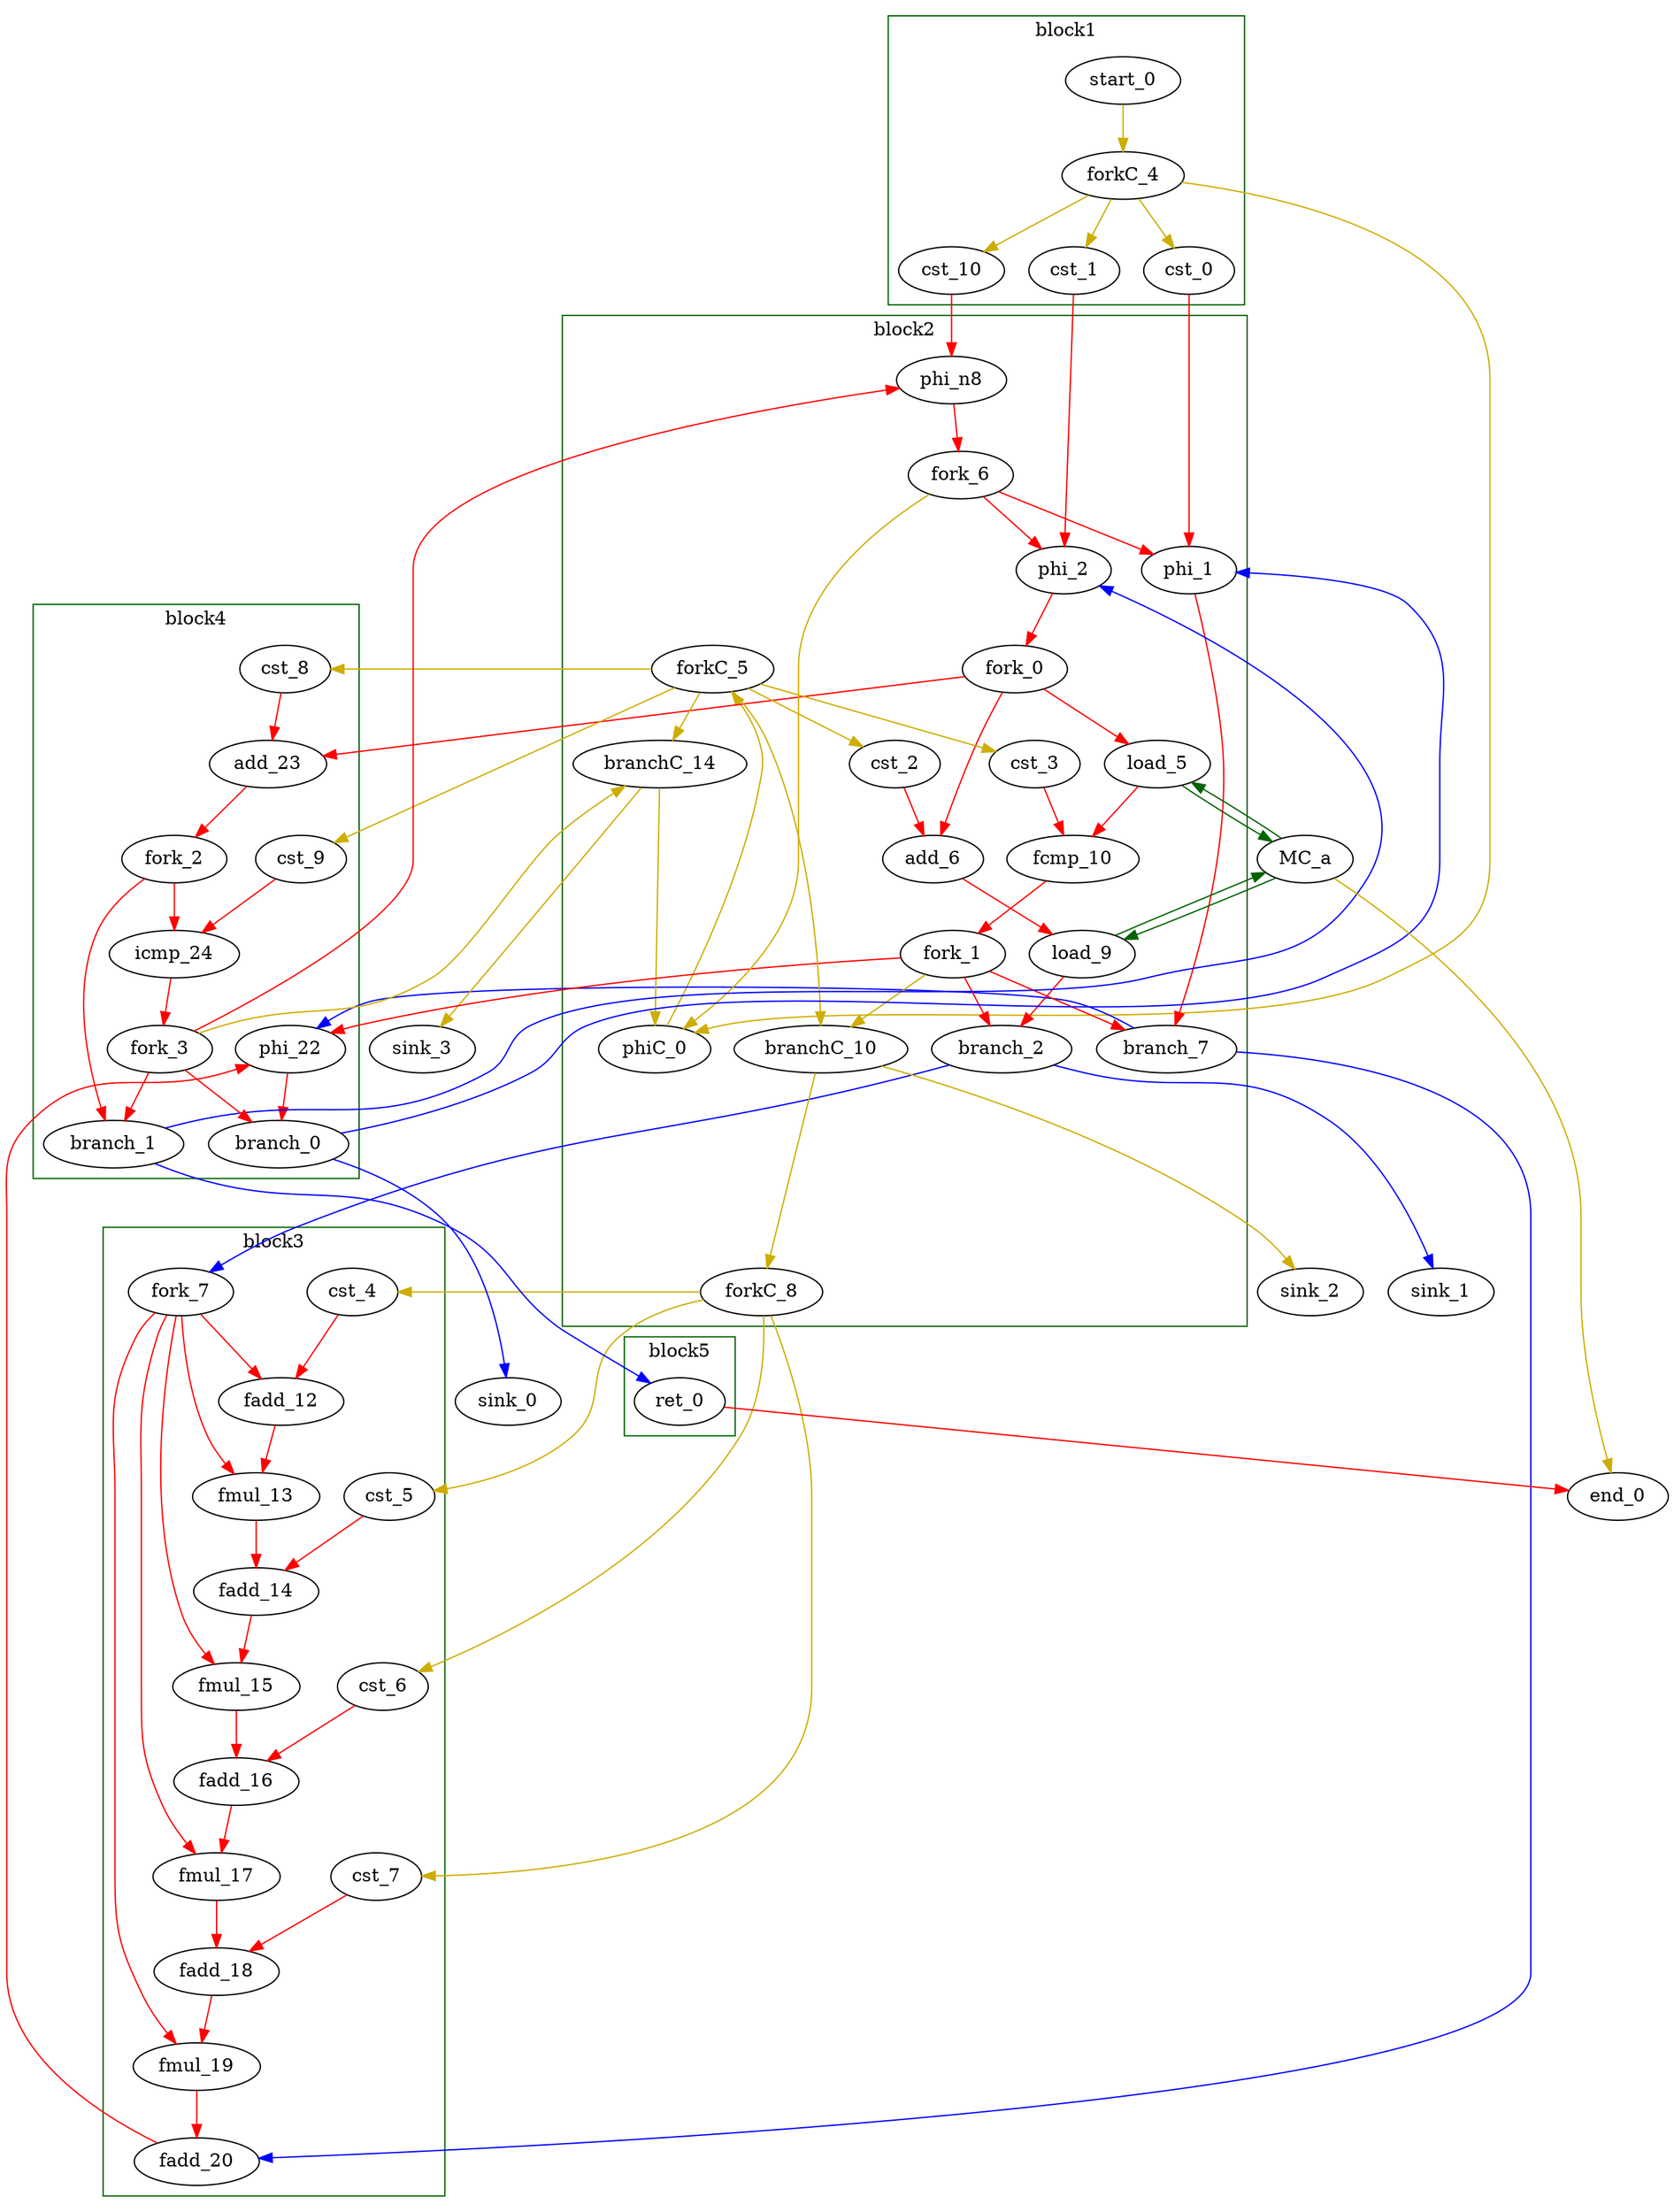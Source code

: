 Digraph G {
	splines=spline;
//DHLS version: 0.1.1" [shape = "none" pos = "20,20!"]

	subgraph cluster_0 {
	color = "darkgreen";
		label = "block1";
		"cst_0" [type = "Constant", bbID= 1, in = "in1:0", out = "out1:32", value = "0x00000000", tagged=false, taggers_num=0, tagger_id=-1];
		"cst_1" [type = "Constant", bbID= 1, in = "in1:0", out = "out1:32", value = "0x00000000", tagged=false, taggers_num=0, tagger_id=-1];
		"start_0" [type = "Entry", control= "true", bbID= 1, in = "in1:0", out = "out1:0", tagged=false, taggers_num=0, tagger_id=-1];
		"cst_10" [type = "Constant", bbID= 1, in = "in1:0", out = "out1:1", value = "0x00000000", tagged=false, taggers_num=0, tagger_id=-1];
		"forkC_4" [type = "Fork", bbID= 1, in = "in1:0", out = "out1:0 out2:0 out3:0 out4:0 ", tagged=false, taggers_num=0, tagger_id=-1];

	}

	subgraph cluster_1 {
	color = "darkgreen";
		label = "block2";
		"phi_1" [type = "Mux", bbID= 2, in = "in1?:1 in2:32 in3:32 ", out = "out1:32", delay=0.366, tagged=false, taggers_num=0, tagger_id=-1];
		"phi_2" [type = "Mux", bbID= 2, in = "in1?:1 in2:32 in3:32 ", out = "out1:32", delay=0.366, tagged=false, taggers_num=0, tagger_id=-1];
		"load_5" [type = "Operator", bbID= 2, op = "mc_load_op",bbID= 2, portId= 0, offset= 0, in = "in1:32 in2:32", out = "out1:32 out2:32 ", delay=0.000, latency=2, II=1, tagged=false, taggers_num=0, tagger_id=-1];
		"cst_2" [type = "Constant", bbID= 2, in = "in1:0", out = "out1:32", value = "0x00000001", tagged=false, taggers_num=0, tagger_id=-1];
		"add_6" [type = "Operator", bbID= 2, op = "add_op", in = "in1:32 in2:32 ", out = "out1:32 ", delay=1.693, latency=0, II=1, tagged=false, taggers_num=0, tagger_id=-1];
		"load_9" [type = "Operator", bbID= 2, op = "mc_load_op",bbID= 2, portId= 1, offset= 0, in = "in1:32 in2:32", out = "out1:32 out2:32 ", delay=0.000, latency=2, II=1, tagged=false, taggers_num=0, tagger_id=-1];
		"cst_3" [type = "Constant", bbID= 2, in = "in1:0", out = "out1:32", value = "0x00000000", tagged=false, taggers_num=0, tagger_id=-1];
		"fcmp_10" [type = "Operator", bbID= 2, op = "fcmp_ult_op", in = "in1:32 in2:32 ", out = "out1:1 ", delay=0.966, latency=2, II=1, tagged=false, taggers_num=0, tagger_id=-1];
		"phiC_0" [type = "Mux", bbID= 2, in = "in1?:1 in2:0 in3:0 ", out = "out1:0", delay=0.166, tagged=false, taggers_num=0, tagger_id=-1];
		"phi_n8" [type = "Merge", bbID= 2, in = "in1:1 in2:1 ", out = "out1:1", delay=0.366, tagged=false, taggers_num=0, tagger_id=-1];
		"branch_2" [type = "Branch", bbID= 2,  in = "in1:32 in2?:1", out = "out1+:32 out2-:32", tagged=false, taggers_num=0, tagger_id=-1];
		"branch_7" [type = "Branch", bbID= 2,  in = "in1:32 in2?:1", out = "out1+:32 out2-:32", tagged=false, taggers_num=0, tagger_id=-1];
		"branchC_10" [type = "Branch", bbID= 2,  in = "in1:0 in2?:1", out = "out1+:0 out2-:0", tagged=false, taggers_num=0, tagger_id=-1];
		"branchC_14" [type = "Branch", bbID= 2,  in = "in1:0 in2?:1", out = "out1+:0 out2-:0", tagged=false, taggers_num=0, tagger_id=-1];
		"fork_0" [type = "Fork", bbID= 2, in = "in1:32", out = "out1:32 out2:32 out3:32 ", tagged=false, taggers_num=0, tagger_id=-1];
		"fork_1" [type = "Fork", bbID= 2, in = "in1:1", out = "out1:1 out2:1 out3:1 out4:1 ", tagged=false, taggers_num=0, tagger_id=-1];
		"forkC_5" [type = "Fork", bbID= 2, in = "in1:0", out = "out1:0 out2:0 out3:0 out4:0 out5:0 out6:0 ", tagged=false, taggers_num=0, tagger_id=-1];
		"fork_6" [type = "Fork", bbID= 2, in = "in1:1", out = "out1:1 out2:1 out3:1 ", tagged=false, taggers_num=0, tagger_id=-1];
		"forkC_8" [type = "Fork", bbID= 2, in = "in1:0", out = "out1:0 out2:0 out3:0 out4:0 ", tagged=false, taggers_num=1, tagger_id=-1];

	}

	subgraph cluster_2 {
	color = "darkgreen";
		label = "block3";
		"cst_4" [type = "Constant", bbID= 3, in = "in1:0", out = "out1:32", value = "0x3F23D70A", tagged=false, taggers_num=0, tagger_id=-1];
		"fadd_12" [type = "Operator", bbID= 3, op = "fadd_op", in = "in1:32 in2:32 ", out = "out1:32 ", delay=0.966, latency=10, II=1, tagged=false, taggers_num=0, tagger_id=-1];
		"fmul_13" [type = "Operator", bbID= 3, op = "fmul_op", in = "in1:32 in2:32 ", out = "out1:32 ", delay=0.966, latency=6, II=1, tagged=false, taggers_num=0, tagger_id=-1];
		"cst_5" [type = "Constant", bbID= 3, in = "in1:0", out = "out1:32", value = "0x3F333333", tagged=false, taggers_num=0, tagger_id=-1];
		"fadd_14" [type = "Operator", bbID= 3, op = "fadd_op", in = "in1:32 in2:32 ", out = "out1:32 ", delay=0.966, latency=10, II=1, tagged=false, taggers_num=0, tagger_id=-1];
		"fmul_15" [type = "Operator", bbID= 3, op = "fmul_op", in = "in1:32 in2:32 ", out = "out1:32 ", delay=0.966, latency=6, II=1, tagged=false, taggers_num=0, tagger_id=-1];
		"cst_6" [type = "Constant", bbID= 3, in = "in1:0", out = "out1:32", value = "0x3E570A3D", tagged=false, taggers_num=0, tagger_id=-1];
		"fadd_16" [type = "Operator", bbID= 3, op = "fadd_op", in = "in1:32 in2:32 ", out = "out1:32 ", delay=0.966, latency=10, II=1, tagged=false, taggers_num=0, tagger_id=-1];
		"fmul_17" [type = "Operator", bbID= 3, op = "fmul_op", in = "in1:32 in2:32 ", out = "out1:32 ", delay=0.966, latency=6, II=1, tagged=false, taggers_num=0, tagger_id=-1];
		"cst_7" [type = "Constant", bbID= 3, in = "in1:0", out = "out1:32", value = "0x3EA8F5C3", tagged=false, taggers_num=0, tagger_id=-1];
		"fadd_18" [type = "Operator", bbID= 3, op = "fadd_op", in = "in1:32 in2:32 ", out = "out1:32 ", delay=0.966, latency=10, II=1, tagged=false, taggers_num=0, tagger_id=-1];
		"fmul_19" [type = "Operator", bbID= 3, op = "fmul_op", in = "in1:32 in2:32 ", out = "out1:32 ", delay=0.966, latency=6, II=1, tagged=false, taggers_num=0, tagger_id=-1];
		"fadd_20" [type = "Operator", bbID= 3, op = "fadd_op", in = "in1:32 in2:32 ", out = "out1:32 ", delay=0.966, latency=10, II=1, tagged=false, taggers_num=0, tagger_id=-1];
		"fork_7" [type = "Fork", bbID= 3, in = "in1:32", out = "out1:32 out2:32 out3:32 out4:32 out5:32 ", tagged=false, taggers_num=0, tagger_id=-1];

	}

	subgraph cluster_3 {
	color = "darkgreen";
		label = "block4";
		"phi_22" [type = "Mux", bbID= 4, in = "in1?:1 in2:32 in3:32 ", out = "out1:32", delay=0.366, tagged=false, taggers_num=0, tagger_id=-1];
		"cst_8" [type = "Constant", bbID= 4, in = "in1:0", out = "out1:32", value = "0x00000001", tagged=false, taggers_num=0, tagger_id=-1];
		"add_23" [type = "Operator", bbID= 4, op = "add_op", in = "in1:32 in2:32 ", out = "out1:32 ", delay=1.693, latency=0, II=1, tagged=false, taggers_num=0, tagger_id=-1];
		"cst_9" [type = "Constant", bbID= 4, in = "in1:0", out = "out1:32", value = "0x000003E7", tagged=false, taggers_num=0, tagger_id=-1];
		"icmp_24" [type = "Operator", bbID= 4, op = "icmp_ult_op", in = "in1:32 in2:32 ", out = "out1:1 ", delay=1.530, latency=0, II=1, tagged=false, taggers_num=0, tagger_id=-1];
		"branch_0" [type = "Branch", bbID= 4,  in = "in1:32 in2?:1", out = "out1+:32 out2-:32", tagged=false, taggers_num=0, tagger_id=-1];
		"branch_1" [type = "Branch", bbID= 4,  in = "in1:32 in2?:1", out = "out1+:32 out2-:32", tagged=false, taggers_num=0, tagger_id=-1];
		"fork_2" [type = "Fork", bbID= 4, in = "in1:32", out = "out1:32 out2:32 ", tagged=false, taggers_num=0, tagger_id=-1];
		"fork_3" [type = "Fork", bbID= 4, in = "in1:1", out = "out1:1 out2:1 out3:1 out4:1 ", tagged=false, taggers_num=0, tagger_id=-1];

	}

	subgraph cluster_4 {
	color = "darkgreen";
		label = "block5";
		"ret_0" [type = "Operator", bbID= 5, op = "ret_op", in = "in1:32 ", out = "out1:32 ", delay=0.000, latency=0, II=1, tagged=false, taggers_num=0, tagger_id=-1];

	}
	"MC_a" [type = "MC", bbID= 0, in = "in1:32*l0a in2:32*l1a ", out = "out1:32*l0d out2:32*l1d out3:0*e ", memory = "a", bbcount = 0, ldcount = 2, stcount = 0];
	"sink_0" [type = "Sink", bbID= 0, in = "in1:32"];
	"sink_1" [type = "Sink", bbID= 0, in = "in1:32"];
	"sink_2" [type = "Sink", bbID= 0, in = "in1:0"];
	"sink_3" [type = "Sink", bbID= 0, in = "in1:0"];
	"end_0" [type = "Exit", bbID= 0, in = "in1:0*e  in2:32 ", out = "out1:32" ];

	"load_5" -> "MC_a" [color = "darkgreen", mem_address = "true", from = "out2", to = "in1"];
	"MC_a" -> "load_5" [color = "darkgreen", mem_address = "false", from = "out1", to = "in1"];
	"load_9" -> "MC_a" [color = "darkgreen", mem_address = "true", from = "out2", to = "in2"];
	"MC_a" -> "load_9" [color = "darkgreen", mem_address = "false", from = "out2", to = "in1"];
	"MC_a" -> "end_0" [color = "gold3", from = "out3", to = "in1"];
	"cst_0" -> "phi_1" [color = "red", from = "out1", to = "in2"];
	"phi_1" -> "branch_7" [color = "red", from = "out1", to = "in1"];
	"cst_1" -> "phi_2" [color = "red", from = "out1", to = "in2"];
	"phi_2" -> "fork_0" [color = "red", from = "out1", to = "in1"];
	"load_5" -> "fcmp_10" [color = "red", from = "out1", to = "in1"];
	"cst_2" -> "add_6" [color = "red", from = "out1", to = "in2"];
	"add_6" -> "load_9" [color = "red", from = "out1", to = "in2"];
	"load_9" -> "branch_2" [color = "red", from = "out1", to = "in1"];
	"cst_3" -> "fcmp_10" [color = "red", from = "out1", to = "in2"];
	"fcmp_10" -> "fork_1" [color = "red", from = "out1", to = "in1"];
	"cst_4" -> "fadd_12" [color = "red", from = "out1", to = "in2"];
	"fadd_12" -> "fmul_13" [color = "red", from = "out1", to = "in1"];
	"fmul_13" -> "fadd_14" [color = "red", from = "out1", to = "in1"];
	"cst_5" -> "fadd_14" [color = "red", from = "out1", to = "in2"];
	"fadd_14" -> "fmul_15" [color = "red", from = "out1", to = "in1"];
	"fmul_15" -> "fadd_16" [color = "red", from = "out1", to = "in1"];
	"cst_6" -> "fadd_16" [color = "red", from = "out1", to = "in2"];
	"fadd_16" -> "fmul_17" [color = "red", from = "out1", to = "in1"];
	"fmul_17" -> "fadd_18" [color = "red", from = "out1", to = "in1"];
	"cst_7" -> "fadd_18" [color = "red", from = "out1", to = "in2"];
	"fadd_18" -> "fmul_19" [color = "red", from = "out1", to = "in1"];
	"fmul_19" -> "fadd_20" [color = "red", from = "out1", to = "in2"];
	"fadd_20" -> "phi_22" [color = "red", from = "out1", to = "in2"];
	"phi_22" -> "branch_0" [color = "red", from = "out1", to = "in1"];
	"cst_8" -> "add_23" [color = "red", from = "out1", to = "in2"];
	"add_23" -> "fork_2" [color = "red", from = "out1", to = "in1"];
	"cst_9" -> "icmp_24" [color = "red", from = "out1", to = "in2"];
	"icmp_24" -> "fork_3" [color = "red", from = "out1", to = "in1"];
	"ret_0" -> "end_0" [color = "red", from = "out1", to = "in2"];
	"start_0" -> "forkC_4" [color = "gold3", from = "out1", to = "in1"];
	"phiC_0" -> "forkC_5" [color = "gold3", from = "out1", to = "in1"];
	"branch_0" -> "phi_1" [color = "blue", minlen = 3, from = "out1", to = "in3"];
	"branch_0" -> "sink_0" [color = "blue", minlen = 3, from = "out2", to = "in1"];
	"phi_n8" -> "fork_6" [color = "red", from = "out1", to = "in1"];
	"cst_10" -> "phi_n8" [color = "red", from = "out1", to = "in1"];
	"branch_1" -> "phi_2" [color = "blue", minlen = 3, from = "out1", to = "in3"];
	"branch_1" -> "ret_0" [color = "blue", minlen = 3, from = "out2", to = "in1"];
	"branch_2" -> "sink_1" [color = "blue", minlen = 3, from = "out1", to = "in1"];
	"branch_2" -> "fork_7" [color = "blue", minlen = 3, from = "out2", to = "in1"];
	"branch_7" -> "phi_22" [color = "blue", minlen = 3, from = "out1", to = "in3"];
	"branch_7" -> "fadd_20" [color = "blue", minlen = 3, from = "out2", to = "in1"];
	"branchC_10" -> "sink_2" [color = "gold3", minlen = 3, from = "out1", to = "in1"];
	"branchC_10" -> "forkC_8" [color = "gold3", minlen = 3, from = "out2", to = "in1"];
	"branchC_14" -> "phiC_0" [color = "gold3", minlen = 3, from = "out1", to = "in3"];
	"branchC_14" -> "sink_3" [color = "gold3", minlen = 3, from = "out2", to = "in1"];
	"fork_7" -> "fadd_12" [color = "red", from = "out1", to = "in1"];
	"fork_7" -> "fmul_13" [color = "red", from = "out2", to = "in2"];
	"fork_7" -> "fmul_15" [color = "red", from = "out3", to = "in2"];
	"fork_7" -> "fmul_17" [color = "red", from = "out4", to = "in2"];
	"fork_7" -> "fmul_19" [color = "red", from = "out5", to = "in2"];
	"fork_0" -> "add_6" [color = "red", from = "out1", to = "in1"];
	"fork_0" -> "add_23" [color = "red", from = "out2", to = "in1"];
	"fork_0" -> "load_5" [color = "red", from = "out3", to = "in2"];
	"fork_1" -> "branch_2" [color = "red", from = "out1", to = "in2"];
	"fork_1" -> "branch_7" [color = "red", from = "out2", to = "in2"];
	"fork_1" -> "branchC_10" [color = "gold3", from = "out3", to = "in2"];
	"fork_1" -> "phi_22" [color = "red", from = "out4", to = "in1"];
	"fork_2" -> "icmp_24" [color = "red", from = "out1", to = "in1"];
	"fork_2" -> "branch_1" [color = "red", from = "out2", to = "in1"];
	"fork_3" -> "branch_0" [color = "red", from = "out1", to = "in2"];
	"fork_3" -> "phi_n8" [color = "red", from = "out2", to = "in2"];
	"fork_3" -> "branch_1" [color = "red", from = "out3", to = "in2"];
	"fork_3" -> "branchC_14" [color = "gold3", from = "out4", to = "in2"];
	"forkC_4" -> "cst_0" [color = "gold3", from = "out1", to = "in1"];
	"forkC_4" -> "cst_1" [color = "gold3", from = "out2", to = "in1"];
	"forkC_4" -> "phiC_0" [color = "gold3", from = "out3", to = "in2"];
	"forkC_4" -> "cst_10" [color = "gold3", from = "out4", to = "in1"];
	"forkC_5" -> "cst_2" [color = "gold3", from = "out1", to = "in1"];
	"forkC_5" -> "branchC_14" [color = "gold3", from = "out2", to = "in1"];
	"forkC_5" -> "cst_3" [color = "gold3", from = "out3", to = "in1"];
	"forkC_5" -> "branchC_10" [color = "gold3", from = "out4", to = "in1"];
	"forkC_5" -> "cst_8" [color = "gold3", from = "out5", to = "in1"];
	"forkC_5" -> "cst_9" [color = "gold3", from = "out6", to = "in1"];
	"fork_6" -> "phi_1" [color = "red", from = "out1", to = "in1"];
	"fork_6" -> "phi_2" [color = "red", from = "out2", to = "in1"];
	"fork_6" -> "phiC_0" [color = "gold3", from = "out3", to = "in1"];
	"forkC_8" -> "cst_4" [color = "gold3", from = "out1", to = "in1"];
	"forkC_8" -> "cst_5" [color = "gold3", from = "out2", to = "in1"];
	"forkC_8" -> "cst_6" [color = "gold3", from = "out3", to = "in1"];
	"forkC_8" -> "cst_7" [color = "gold3", from = "out4", to = "in1"];

}